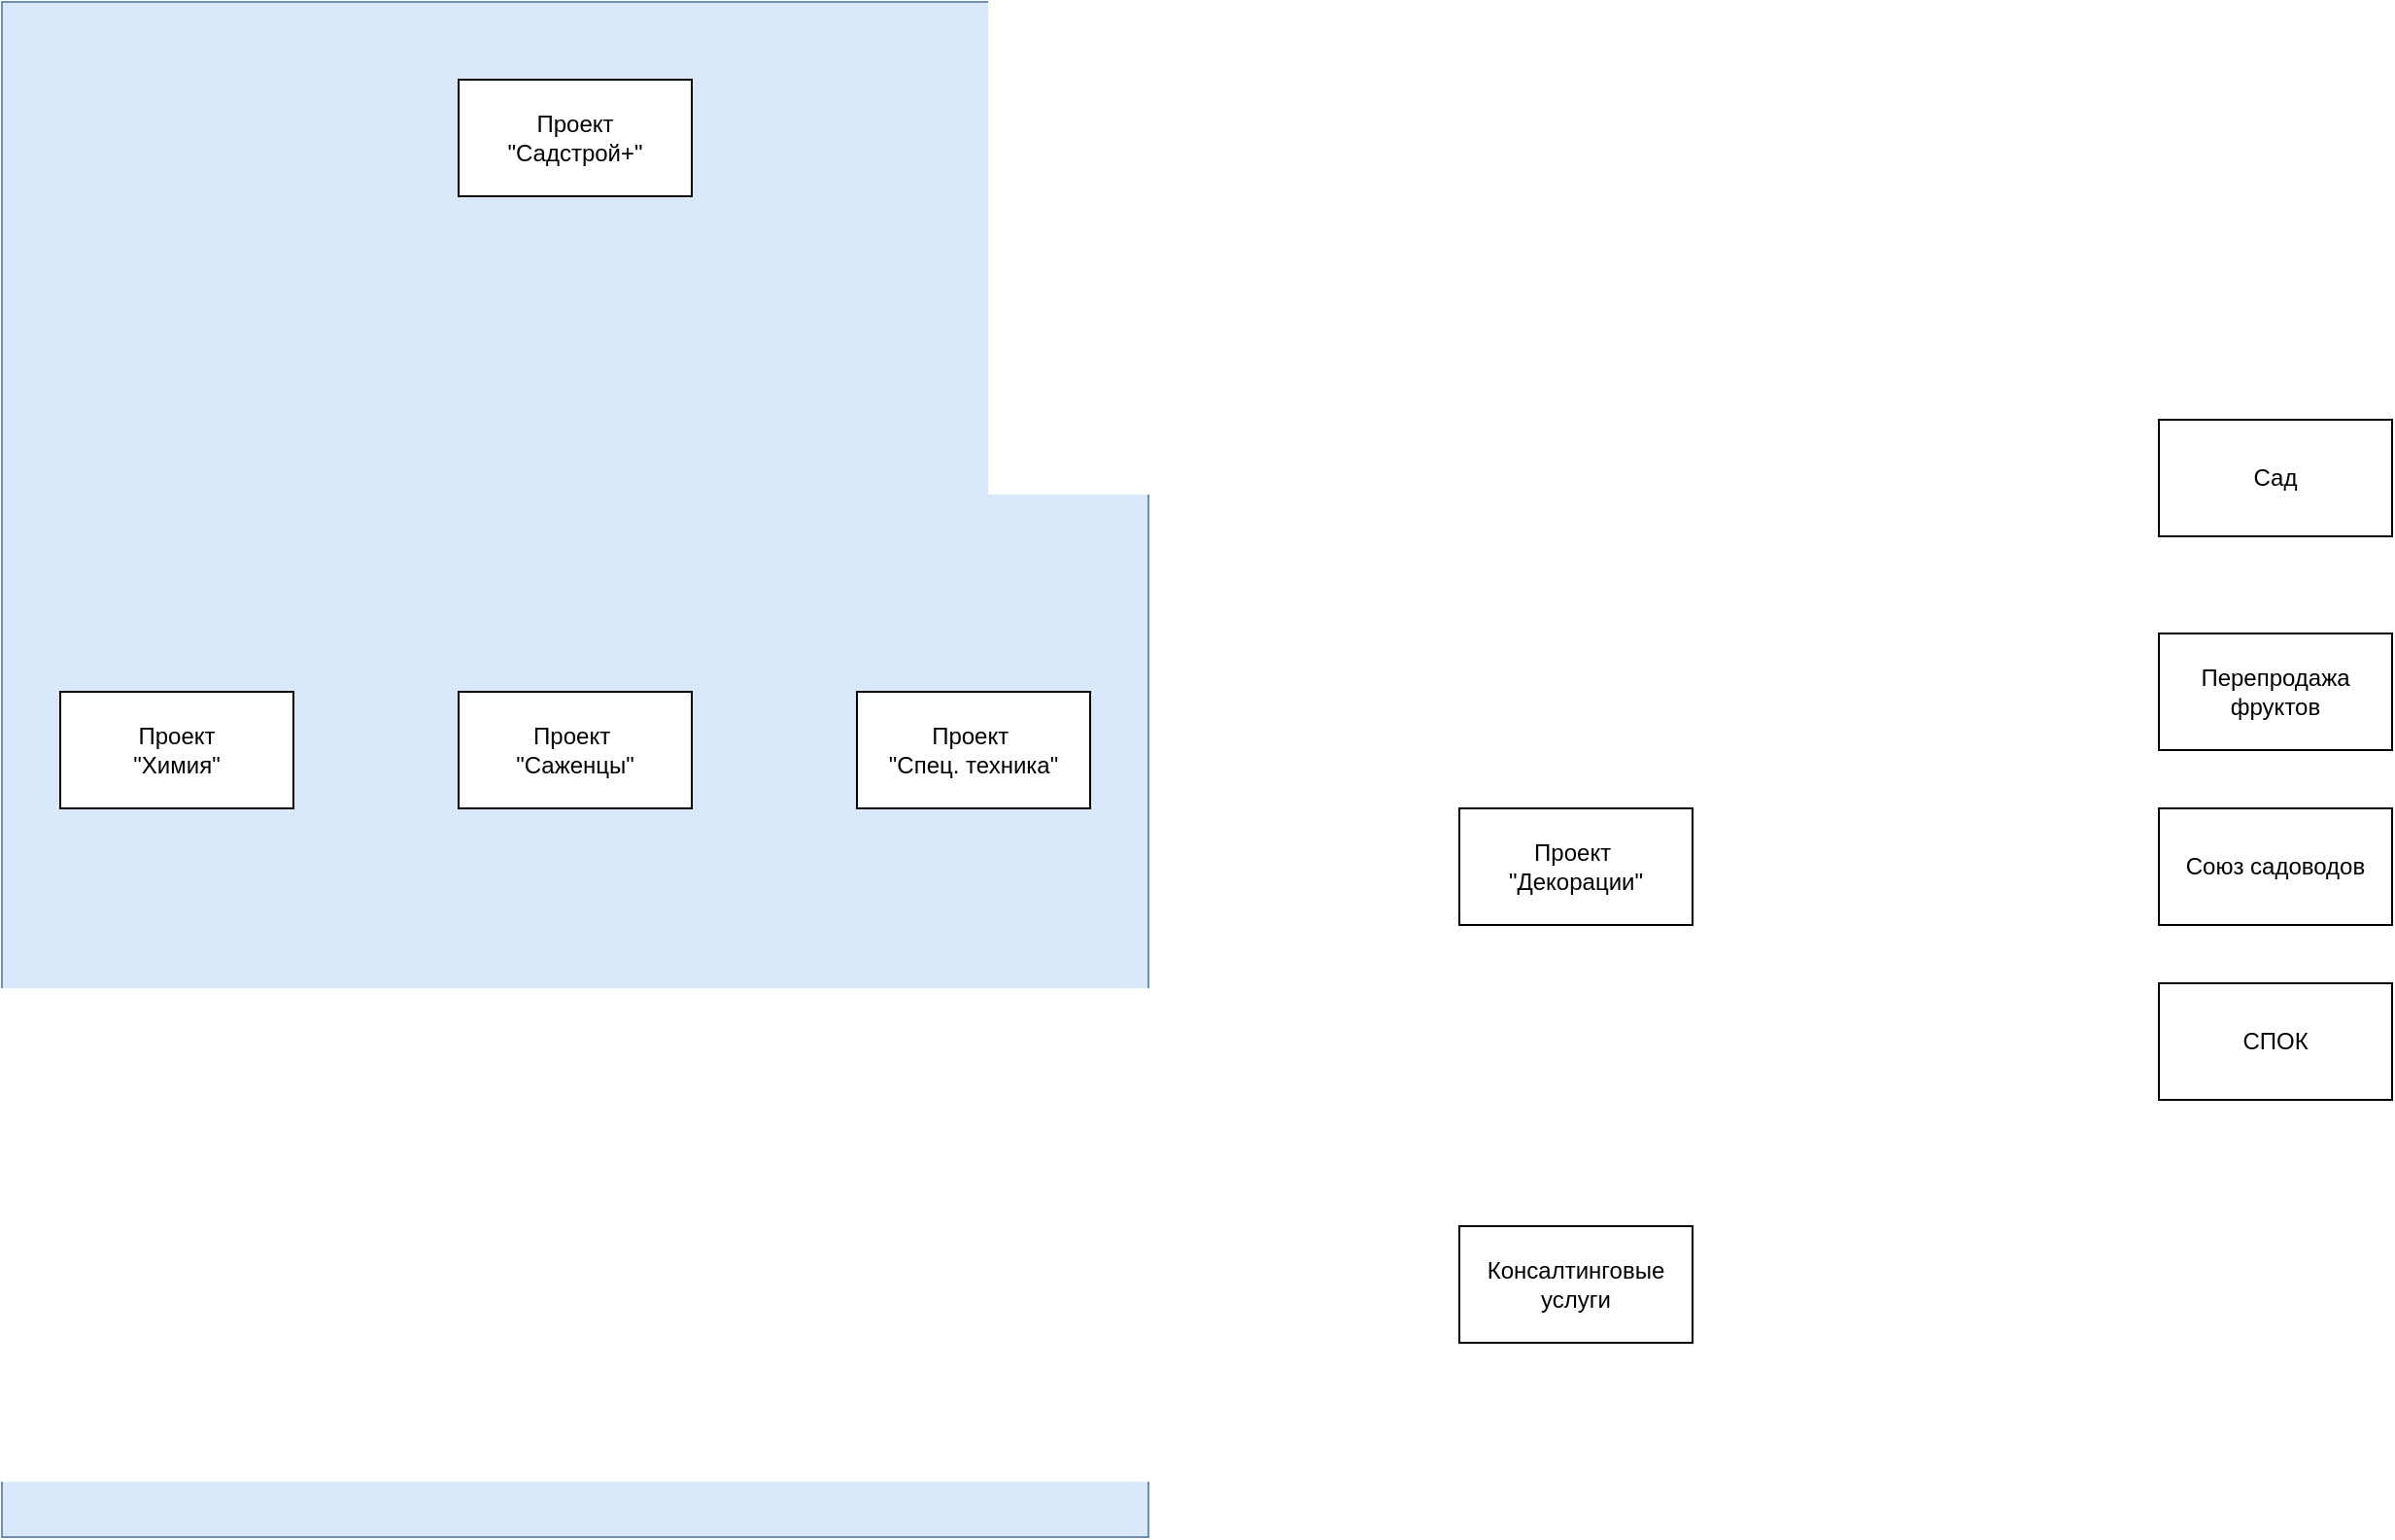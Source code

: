 <mxfile version="22.1.7" type="github">
  <diagram name="Page-1" id="H_1aUF9YoPBZOVjen3y8">
    <mxGraphModel dx="1593" dy="860" grid="1" gridSize="10" guides="1" tooltips="1" connect="1" arrows="1" fold="1" page="1" pageScale="1" pageWidth="827" pageHeight="1169" math="0" shadow="0">
      <root>
        <mxCell id="0" />
        <mxCell id="1" parent="0" />
        <mxCell id="trHTC3H61IdcHDAHbdsG-15" value="" style="rounded=0;whiteSpace=wrap;html=1;fillColor=#dae8fc;strokeColor=#6c8ebf;" vertex="1" parent="1">
          <mxGeometry x="50" y="170" width="590" height="790" as="geometry" />
        </mxCell>
        <mxCell id="trHTC3H61IdcHDAHbdsG-1" value="&lt;div&gt;Проект&amp;nbsp;&lt;/div&gt;&lt;div&gt;&quot;Саженцы&quot;&lt;/div&gt;" style="rounded=0;whiteSpace=wrap;html=1;" vertex="1" parent="1">
          <mxGeometry x="285" y="525" width="120" height="60" as="geometry" />
        </mxCell>
        <mxCell id="trHTC3H61IdcHDAHbdsG-2" value="Сад" style="rounded=0;whiteSpace=wrap;html=1;" vertex="1" parent="1">
          <mxGeometry x="1160" y="385" width="120" height="60" as="geometry" />
        </mxCell>
        <mxCell id="trHTC3H61IdcHDAHbdsG-3" value="&lt;div&gt;Проект&lt;/div&gt;&lt;div&gt;&quot;Химия&quot;&lt;/div&gt;" style="rounded=0;whiteSpace=wrap;html=1;" vertex="1" parent="1">
          <mxGeometry x="80" y="525" width="120" height="60" as="geometry" />
        </mxCell>
        <mxCell id="trHTC3H61IdcHDAHbdsG-4" value="СПОК" style="rounded=0;whiteSpace=wrap;html=1;" vertex="1" parent="1">
          <mxGeometry x="1160" y="675" width="120" height="60" as="geometry" />
        </mxCell>
        <mxCell id="trHTC3H61IdcHDAHbdsG-5" value="&lt;div&gt;Проект&amp;nbsp;&lt;/div&gt;&lt;div&gt;&quot;Декорации&quot;&lt;/div&gt;" style="rounded=0;whiteSpace=wrap;html=1;" vertex="1" parent="1">
          <mxGeometry x="800" y="585" width="120" height="60" as="geometry" />
        </mxCell>
        <mxCell id="trHTC3H61IdcHDAHbdsG-6" value="Консалтинговые услуги" style="rounded=0;whiteSpace=wrap;html=1;" vertex="1" parent="1">
          <mxGeometry x="800" y="800" width="120" height="60" as="geometry" />
        </mxCell>
        <mxCell id="trHTC3H61IdcHDAHbdsG-7" value="&lt;div&gt;Проект&amp;nbsp;&lt;/div&gt;&lt;div&gt;&quot;Спец. техника&quot;&lt;/div&gt;" style="rounded=0;whiteSpace=wrap;html=1;" vertex="1" parent="1">
          <mxGeometry x="490" y="525" width="120" height="60" as="geometry" />
        </mxCell>
        <mxCell id="trHTC3H61IdcHDAHbdsG-8" value="Союз садоводов" style="rounded=0;whiteSpace=wrap;html=1;" vertex="1" parent="1">
          <mxGeometry x="1160" y="585" width="120" height="60" as="geometry" />
        </mxCell>
        <mxCell id="trHTC3H61IdcHDAHbdsG-9" value="Перепродажа фруктов" style="rounded=0;whiteSpace=wrap;html=1;" vertex="1" parent="1">
          <mxGeometry x="1160" y="495" width="120" height="60" as="geometry" />
        </mxCell>
        <mxCell id="trHTC3H61IdcHDAHbdsG-11" value="&lt;div&gt;Проект&lt;/div&gt;&lt;div&gt;&quot;Садстрой+&quot;&lt;/div&gt;" style="rounded=0;whiteSpace=wrap;html=1;" vertex="1" parent="1">
          <mxGeometry x="285" y="210" width="120" height="60" as="geometry" />
        </mxCell>
      </root>
    </mxGraphModel>
  </diagram>
</mxfile>
